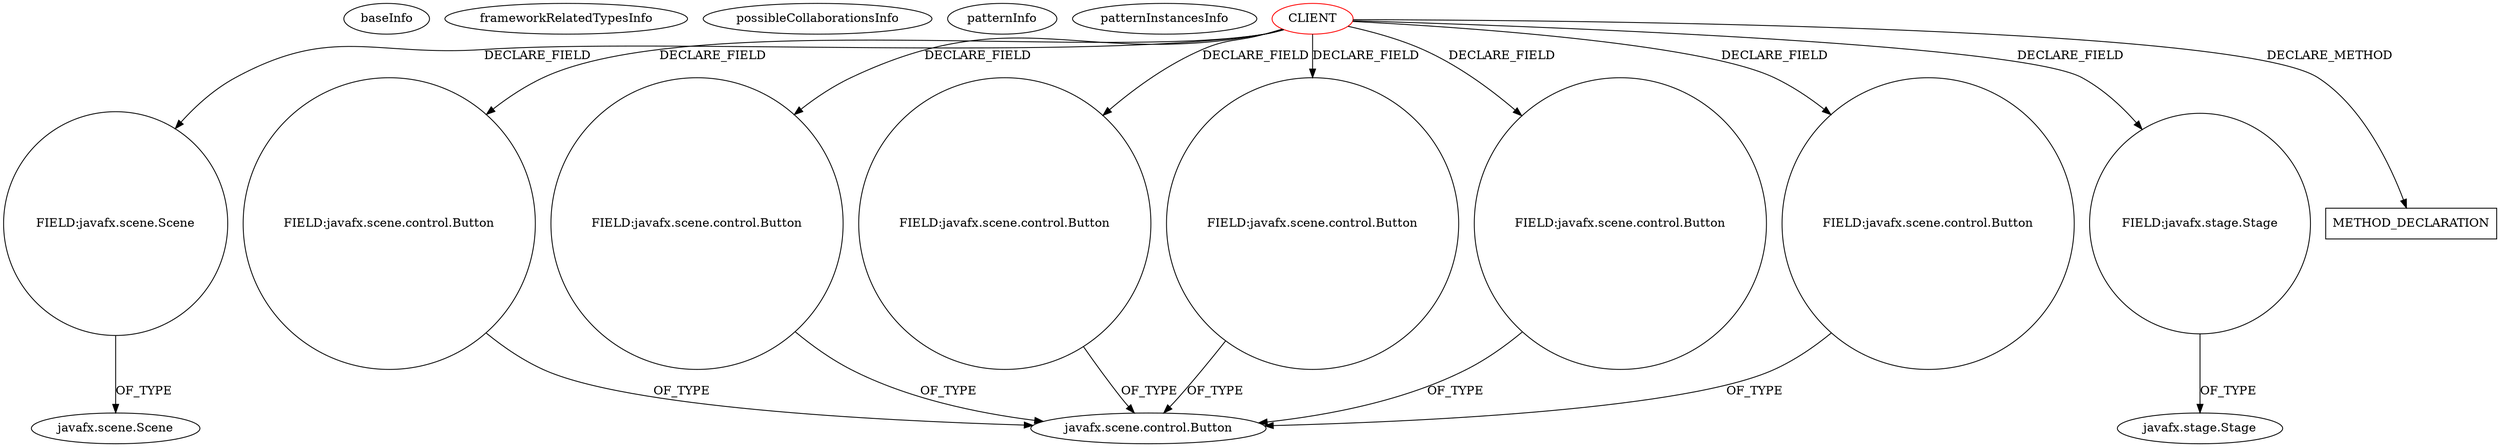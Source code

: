 digraph {
baseInfo[graphId=1554,category="pattern",isAnonymous=false,possibleRelation=false]
frameworkRelatedTypesInfo[]
possibleCollaborationsInfo[]
patternInfo[frequency=2.0,patternRootClient=0]
patternInstancesInfo[0="walker-clint-AIProj3~/walker-clint-AIProj3/AIProj3-master/src/application/GameBoardController.java~GameBoardController~4712",1="mathiasj33-VocLearn~/mathiasj33-VocLearn/VocLearn-master/src/net/softwarepage/voclearn/code/Gui.java~Gui~3576"]
20[label="FIELD:javafx.scene.Scene",vertexType="FIELD_DECLARATION",isFrameworkType=false,shape=circle]
0[label="CLIENT",vertexType="ROOT_CLIENT_CLASS_DECLARATION",isFrameworkType=false,color=red]
12[label="FIELD:javafx.scene.control.Button",vertexType="FIELD_DECLARATION",isFrameworkType=false,shape=circle]
28[label="FIELD:javafx.scene.control.Button",vertexType="FIELD_DECLARATION",isFrameworkType=false,shape=circle]
2[label="FIELD:javafx.scene.control.Button",vertexType="FIELD_DECLARATION",isFrameworkType=false,shape=circle]
6[label="FIELD:javafx.scene.control.Button",vertexType="FIELD_DECLARATION",isFrameworkType=false,shape=circle]
16[label="FIELD:javafx.scene.control.Button",vertexType="FIELD_DECLARATION",isFrameworkType=false,shape=circle]
10[label="FIELD:javafx.scene.control.Button",vertexType="FIELD_DECLARATION",isFrameworkType=false,shape=circle]
26[label="FIELD:javafx.stage.Stage",vertexType="FIELD_DECLARATION",isFrameworkType=false,shape=circle]
23[label="javafx.stage.Stage",vertexType="FRAMEWORK_CLASS_TYPE",isFrameworkType=false]
156[label="METHOD_DECLARATION",vertexType="CLIENT_METHOD_DECLARATION",isFrameworkType=false,shape=box]
3[label="javafx.scene.control.Button",vertexType="FRAMEWORK_CLASS_TYPE",isFrameworkType=false]
21[label="javafx.scene.Scene",vertexType="FRAMEWORK_CLASS_TYPE",isFrameworkType=false]
0->12[label="DECLARE_FIELD"]
0->26[label="DECLARE_FIELD"]
26->23[label="OF_TYPE"]
6->3[label="OF_TYPE"]
0->28[label="DECLARE_FIELD"]
20->21[label="OF_TYPE"]
10->3[label="OF_TYPE"]
12->3[label="OF_TYPE"]
0->16[label="DECLARE_FIELD"]
0->2[label="DECLARE_FIELD"]
2->3[label="OF_TYPE"]
0->156[label="DECLARE_METHOD"]
16->3[label="OF_TYPE"]
28->3[label="OF_TYPE"]
0->10[label="DECLARE_FIELD"]
0->6[label="DECLARE_FIELD"]
0->20[label="DECLARE_FIELD"]
}
